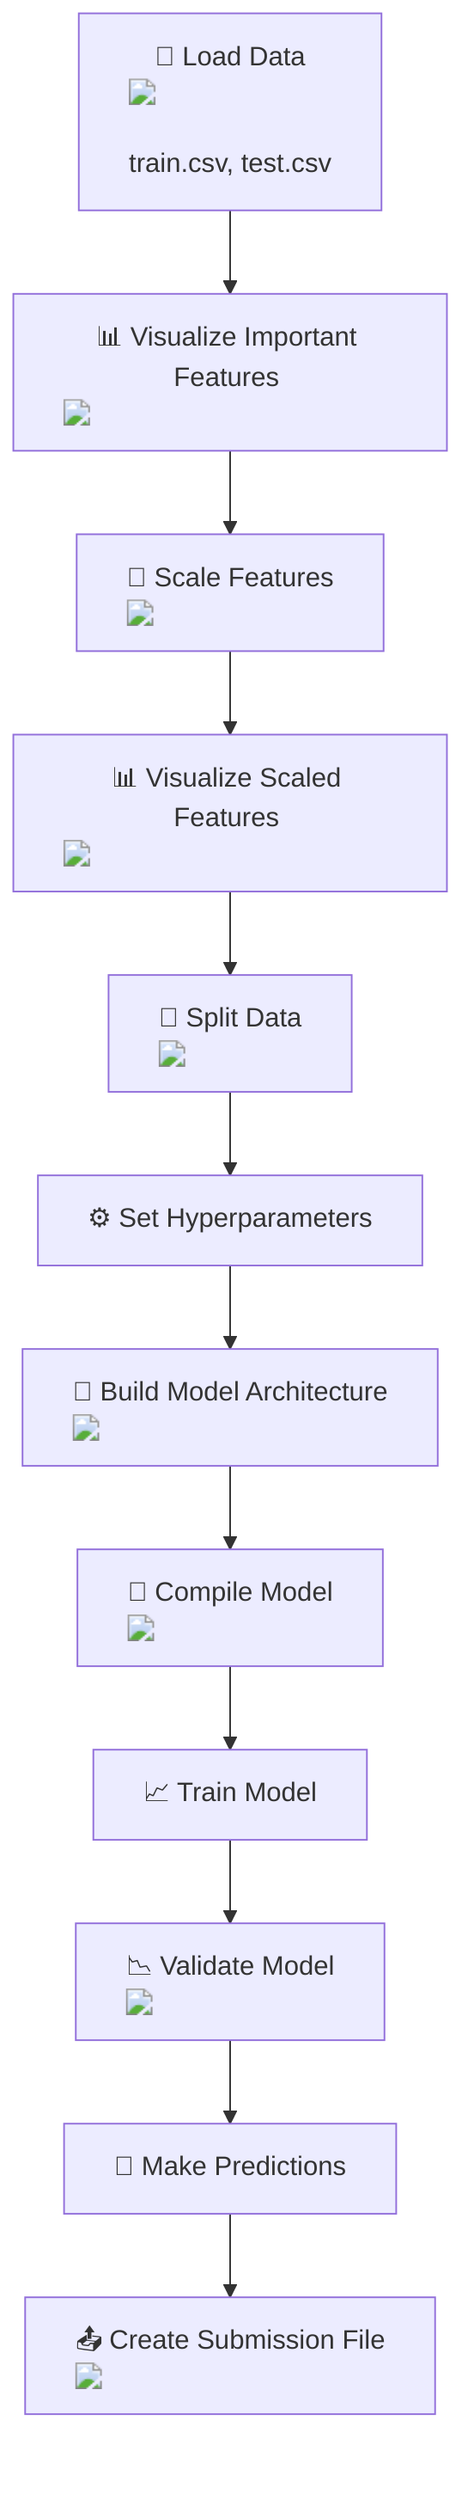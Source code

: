 flowchart TD
    A["📂 Load Data <img src='file.svg'/> <br/> train.csv, test.csv"] --> B["📊 Visualize Important Features <img src='hist_template.svg'/>"]
    B --> C["🔧 Scale Features <img src='column_split.svg'/>"]
    C --> D["📊 Visualize Scaled Features <img src='hist_template.svg'/>"]
    D --> E["🔄 Split Data <img src='row_split.svg'/>"]
    E --> F["⚙️ Set Hyperparameters"]
    F --> G["🧠 Build Model Architecture <img src='brain.svg'/>"]
    G --> H["🔧 Compile Model <img src='brain.svg'/>"]
    H --> I["📈 Train Model"]
    I --> J["📉 Validate Model <img src='brain.svg'/>"]
    J --> K["🔮 Make Predictions"]
    K --> L["📤 Create Submission File <img src='file.svg'/>"]